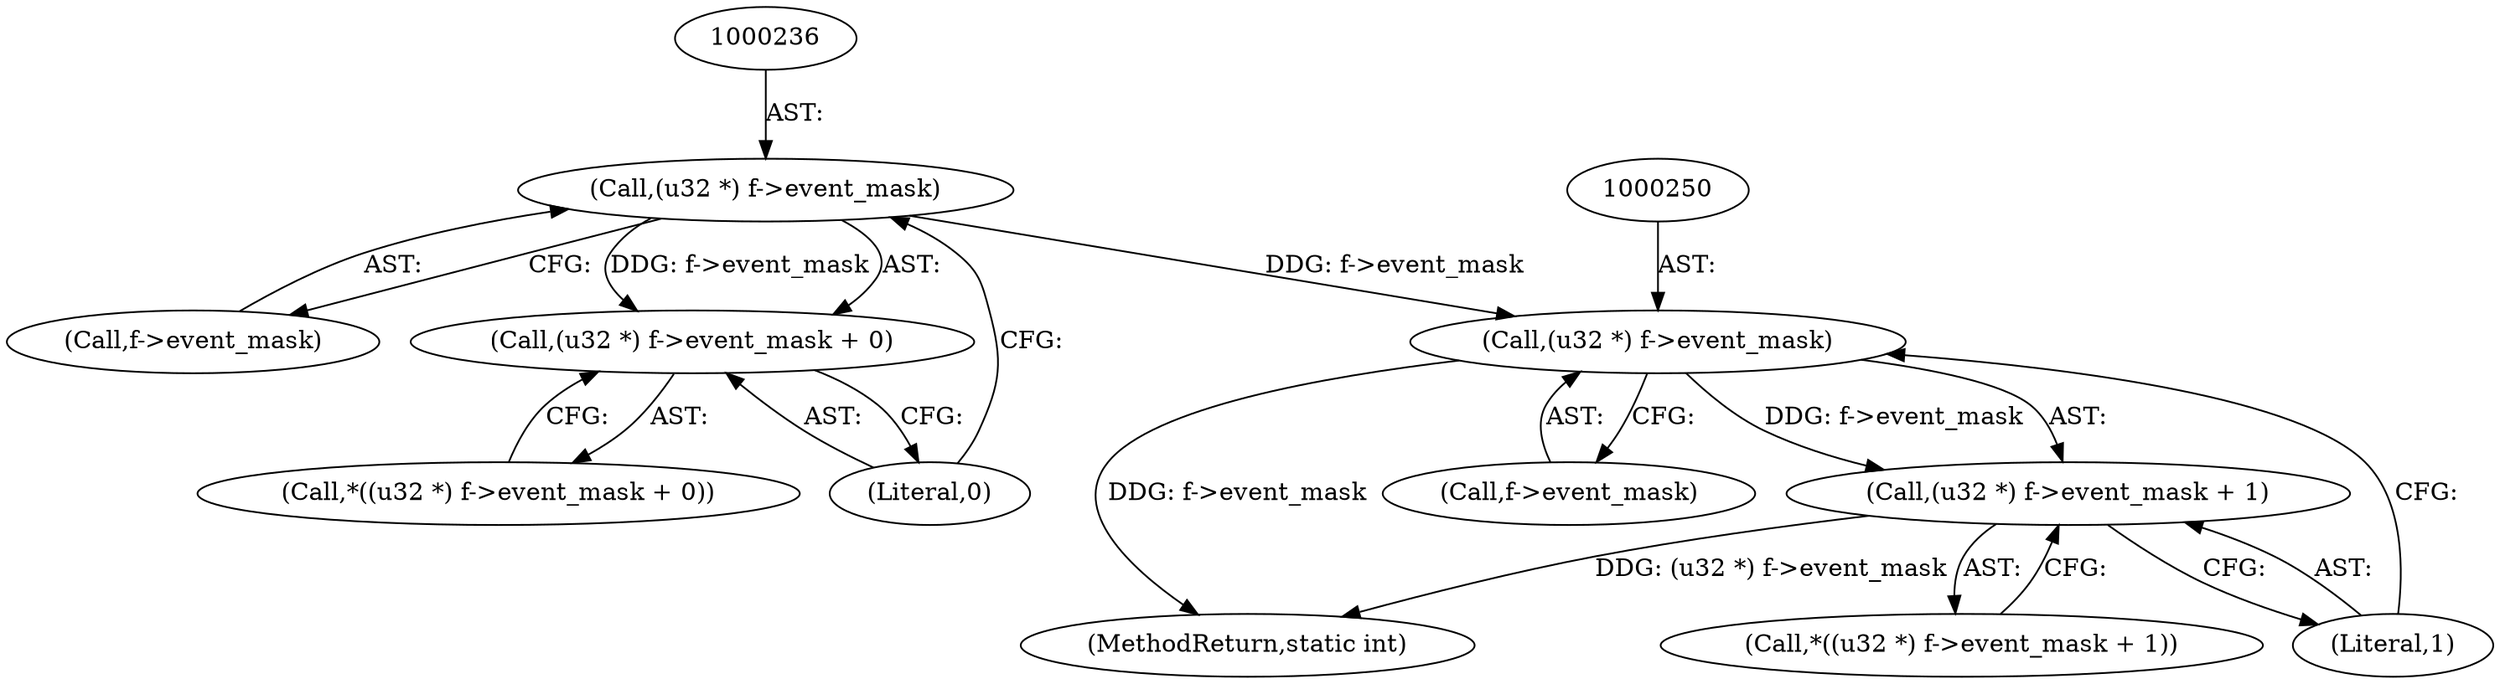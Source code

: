 digraph "0_linux_e15ca9a0ef9a86f0477530b0f44a725d67f889ee@pointer" {
"1000235" [label="(Call,(u32 *) f->event_mask)"];
"1000234" [label="(Call,(u32 *) f->event_mask + 0)"];
"1000249" [label="(Call,(u32 *) f->event_mask)"];
"1000248" [label="(Call,(u32 *) f->event_mask + 1)"];
"1000249" [label="(Call,(u32 *) f->event_mask)"];
"1000237" [label="(Call,f->event_mask)"];
"1000240" [label="(Literal,0)"];
"1000248" [label="(Call,(u32 *) f->event_mask + 1)"];
"1000277" [label="(MethodReturn,static int)"];
"1000234" [label="(Call,(u32 *) f->event_mask + 0)"];
"1000251" [label="(Call,f->event_mask)"];
"1000247" [label="(Call,*((u32 *) f->event_mask + 1))"];
"1000235" [label="(Call,(u32 *) f->event_mask)"];
"1000233" [label="(Call,*((u32 *) f->event_mask + 0))"];
"1000254" [label="(Literal,1)"];
"1000235" -> "1000234"  [label="AST: "];
"1000235" -> "1000237"  [label="CFG: "];
"1000236" -> "1000235"  [label="AST: "];
"1000237" -> "1000235"  [label="AST: "];
"1000240" -> "1000235"  [label="CFG: "];
"1000235" -> "1000234"  [label="DDG: f->event_mask"];
"1000235" -> "1000249"  [label="DDG: f->event_mask"];
"1000234" -> "1000233"  [label="AST: "];
"1000234" -> "1000240"  [label="CFG: "];
"1000240" -> "1000234"  [label="AST: "];
"1000233" -> "1000234"  [label="CFG: "];
"1000249" -> "1000248"  [label="AST: "];
"1000249" -> "1000251"  [label="CFG: "];
"1000250" -> "1000249"  [label="AST: "];
"1000251" -> "1000249"  [label="AST: "];
"1000254" -> "1000249"  [label="CFG: "];
"1000249" -> "1000277"  [label="DDG: f->event_mask"];
"1000249" -> "1000248"  [label="DDG: f->event_mask"];
"1000248" -> "1000247"  [label="AST: "];
"1000248" -> "1000254"  [label="CFG: "];
"1000254" -> "1000248"  [label="AST: "];
"1000247" -> "1000248"  [label="CFG: "];
"1000248" -> "1000277"  [label="DDG: (u32 *) f->event_mask"];
}
